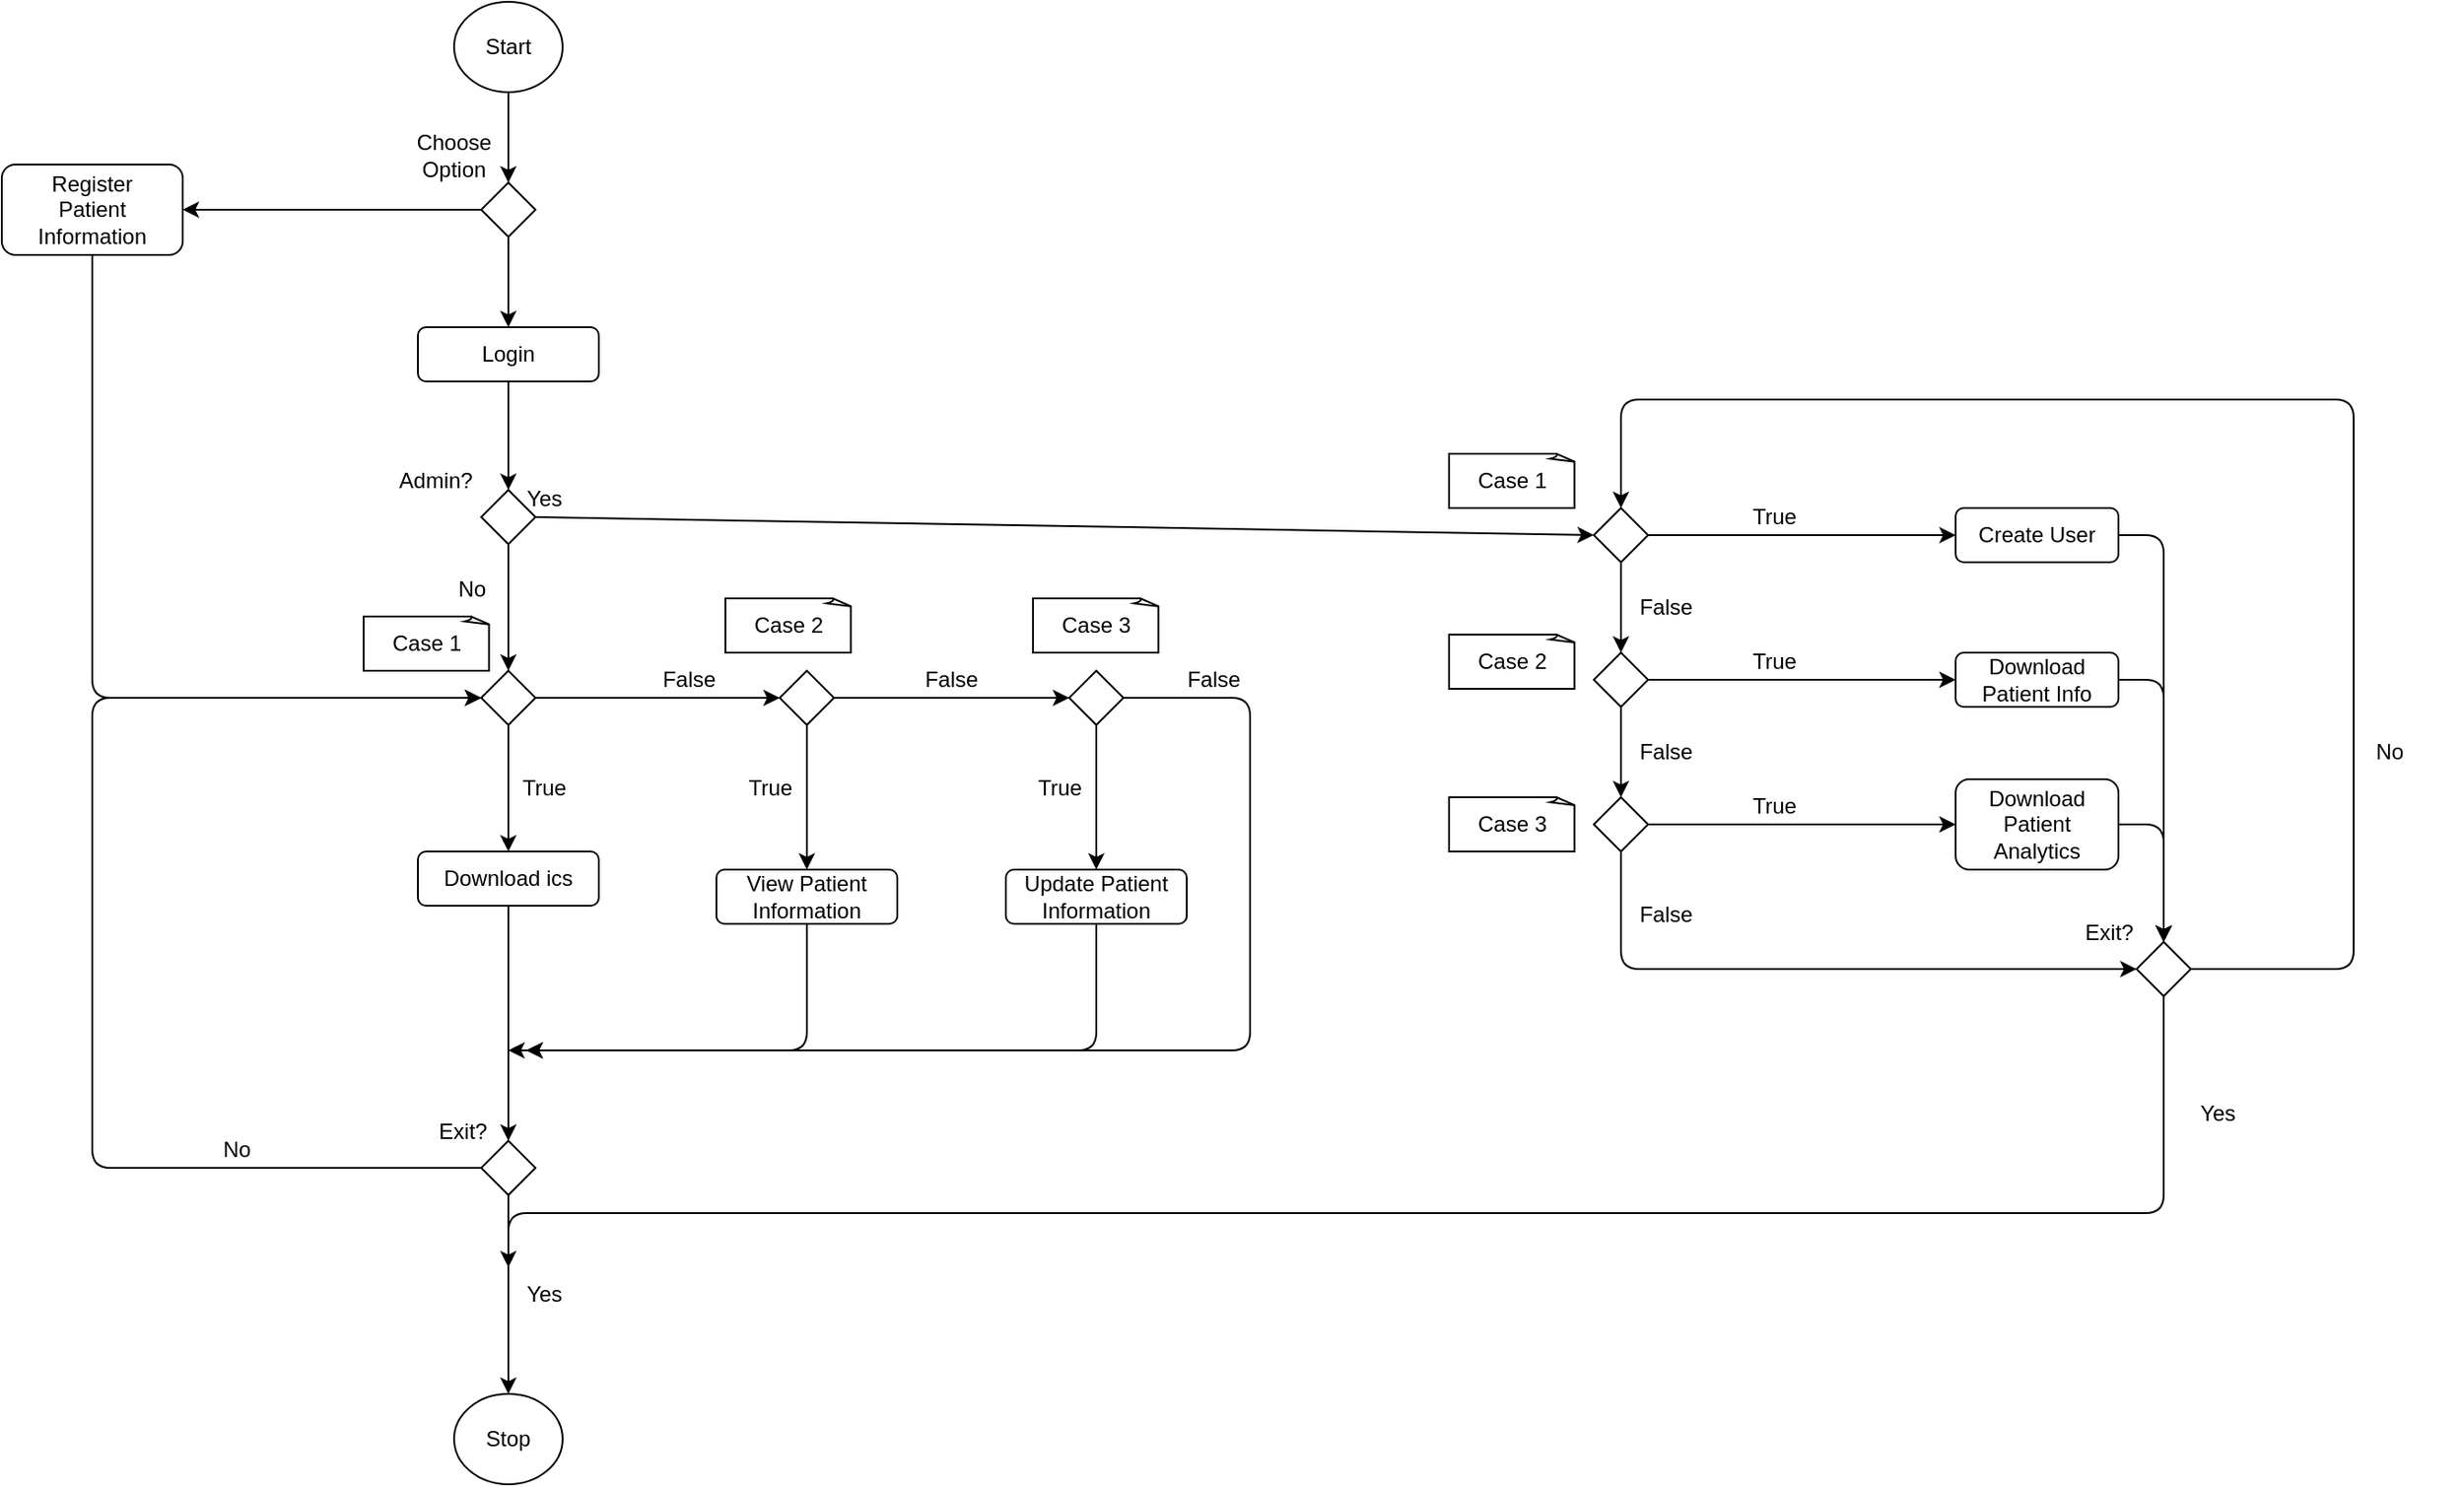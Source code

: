 <mxfile>
    <diagram id="5ADV3Nt3Yf_c5sIbEpJ-" name="ActivityDiagram">
        <mxGraphModel dx="1139" dy="719" grid="1" gridSize="10" guides="1" tooltips="1" connect="1" arrows="1" fold="1" page="1" pageScale="1" pageWidth="850" pageHeight="1100" math="0" shadow="0">
            <root>
                <mxCell id="0"/>
                <mxCell id="1" parent="0"/>
                <mxCell id="SUqyX6ZWO_V6x3E6NFx7-1" value="Start" style="ellipse;whiteSpace=wrap;html=1;" parent="1" vertex="1">
                    <mxGeometry x="340" y="140" width="60" height="50" as="geometry"/>
                </mxCell>
                <mxCell id="SUqyX6ZWO_V6x3E6NFx7-2" value="Login" style="rounded=1;whiteSpace=wrap;html=1;" parent="1" vertex="1">
                    <mxGeometry x="320" y="320" width="100" height="30" as="geometry"/>
                </mxCell>
                <mxCell id="SUqyX6ZWO_V6x3E6NFx7-3" value="" style="endArrow=classic;html=1;exitX=0.5;exitY=1;exitDx=0;exitDy=0;entryX=0.5;entryY=0;entryDx=0;entryDy=0;" parent="1" source="SUqyX6ZWO_V6x3E6NFx7-1" target="SUqyX6ZWO_V6x3E6NFx7-12" edge="1">
                    <mxGeometry width="50" height="50" relative="1" as="geometry">
                        <mxPoint x="350" y="350" as="sourcePoint"/>
                        <mxPoint x="240" y="240" as="targetPoint"/>
                    </mxGeometry>
                </mxCell>
                <mxCell id="SUqyX6ZWO_V6x3E6NFx7-4" value="" style="rhombus;whiteSpace=wrap;html=1;" parent="1" vertex="1">
                    <mxGeometry x="355" y="410" width="30" height="30" as="geometry"/>
                </mxCell>
                <mxCell id="SUqyX6ZWO_V6x3E6NFx7-5" value="" style="endArrow=classic;html=1;exitX=0.5;exitY=1;exitDx=0;exitDy=0;entryX=0.5;entryY=0;entryDx=0;entryDy=0;" parent="1" source="SUqyX6ZWO_V6x3E6NFx7-2" target="SUqyX6ZWO_V6x3E6NFx7-4" edge="1">
                    <mxGeometry width="50" height="50" relative="1" as="geometry">
                        <mxPoint x="160" y="560" as="sourcePoint"/>
                        <mxPoint x="210" y="510" as="targetPoint"/>
                    </mxGeometry>
                </mxCell>
                <mxCell id="SUqyX6ZWO_V6x3E6NFx7-6" value="" style="rhombus;whiteSpace=wrap;html=1;" parent="1" vertex="1">
                    <mxGeometry x="970" y="420" width="30" height="30" as="geometry"/>
                </mxCell>
                <mxCell id="SUqyX6ZWO_V6x3E6NFx7-7" value="Admin?" style="text;html=1;strokeColor=none;fillColor=none;align=center;verticalAlign=middle;whiteSpace=wrap;rounded=0;" parent="1" vertex="1">
                    <mxGeometry x="300" y="390" width="60" height="30" as="geometry"/>
                </mxCell>
                <mxCell id="SUqyX6ZWO_V6x3E6NFx7-8" value="" style="endArrow=classic;html=1;exitX=1;exitY=0.5;exitDx=0;exitDy=0;entryX=0;entryY=0.5;entryDx=0;entryDy=0;" parent="1" source="SUqyX6ZWO_V6x3E6NFx7-4" target="SUqyX6ZWO_V6x3E6NFx7-6" edge="1">
                    <mxGeometry width="50" height="50" relative="1" as="geometry">
                        <mxPoint x="510" y="290" as="sourcePoint"/>
                        <mxPoint x="580" y="420" as="targetPoint"/>
                    </mxGeometry>
                </mxCell>
                <mxCell id="SUqyX6ZWO_V6x3E6NFx7-9" value="Yes" style="text;html=1;strokeColor=none;fillColor=none;align=center;verticalAlign=middle;whiteSpace=wrap;rounded=0;" parent="1" vertex="1">
                    <mxGeometry x="360" y="400" width="60" height="30" as="geometry"/>
                </mxCell>
                <mxCell id="SUqyX6ZWO_V6x3E6NFx7-10" value="" style="endArrow=classic;html=1;exitX=0;exitY=0.5;exitDx=0;exitDy=0;entryX=1;entryY=0.5;entryDx=0;entryDy=0;" parent="1" source="SUqyX6ZWO_V6x3E6NFx7-12" target="SUqyX6ZWO_V6x3E6NFx7-15" edge="1">
                    <mxGeometry width="50" height="50" relative="1" as="geometry">
                        <mxPoint x="210" y="290" as="sourcePoint"/>
                        <mxPoint x="200" y="340" as="targetPoint"/>
                    </mxGeometry>
                </mxCell>
                <mxCell id="SUqyX6ZWO_V6x3E6NFx7-12" value="" style="rhombus;whiteSpace=wrap;html=1;" parent="1" vertex="1">
                    <mxGeometry x="355" y="240" width="30" height="30" as="geometry"/>
                </mxCell>
                <mxCell id="SUqyX6ZWO_V6x3E6NFx7-13" value="Choose Option" style="text;html=1;strokeColor=none;fillColor=none;align=center;verticalAlign=middle;whiteSpace=wrap;rounded=0;" parent="1" vertex="1">
                    <mxGeometry x="300" y="210" width="80" height="30" as="geometry"/>
                </mxCell>
                <mxCell id="SUqyX6ZWO_V6x3E6NFx7-15" value="Register&lt;br&gt;Patient&lt;br&gt;Information" style="rounded=1;whiteSpace=wrap;html=1;" parent="1" vertex="1">
                    <mxGeometry x="90" y="230" width="100" height="50" as="geometry"/>
                </mxCell>
                <mxCell id="SUqyX6ZWO_V6x3E6NFx7-17" value="" style="endArrow=classic;html=1;exitX=0.5;exitY=1;exitDx=0;exitDy=0;" parent="1" source="SUqyX6ZWO_V6x3E6NFx7-4" edge="1">
                    <mxGeometry width="50" height="50" relative="1" as="geometry">
                        <mxPoint x="310" y="370" as="sourcePoint"/>
                        <mxPoint x="370" y="510" as="targetPoint"/>
                    </mxGeometry>
                </mxCell>
                <mxCell id="SUqyX6ZWO_V6x3E6NFx7-18" value="No" style="text;html=1;strokeColor=none;fillColor=none;align=center;verticalAlign=middle;whiteSpace=wrap;rounded=0;" parent="1" vertex="1">
                    <mxGeometry x="310" y="450" width="80" height="30" as="geometry"/>
                </mxCell>
                <mxCell id="SUqyX6ZWO_V6x3E6NFx7-20" value="" style="rhombus;whiteSpace=wrap;html=1;" parent="1" vertex="1">
                    <mxGeometry x="355" y="510" width="30" height="30" as="geometry"/>
                </mxCell>
                <mxCell id="SUqyX6ZWO_V6x3E6NFx7-23" value="" style="endArrow=classic;html=1;exitX=0.5;exitY=1;exitDx=0;exitDy=0;entryX=0.5;entryY=0;entryDx=0;entryDy=0;" parent="1" source="20" edge="1" target="SUqyX6ZWO_V6x3E6NFx7-30">
                    <mxGeometry width="50" height="50" relative="1" as="geometry">
                        <mxPoint x="180" y="540" as="sourcePoint"/>
                        <mxPoint x="260" y="650" as="targetPoint"/>
                    </mxGeometry>
                </mxCell>
                <mxCell id="SUqyX6ZWO_V6x3E6NFx7-24" value="" style="endArrow=classic;html=1;exitX=0.5;exitY=1;exitDx=0;exitDy=0;edgeStyle=orthogonalEdgeStyle;entryX=0;entryY=0.5;entryDx=0;entryDy=0;" parent="1" source="SUqyX6ZWO_V6x3E6NFx7-15" target="SUqyX6ZWO_V6x3E6NFx7-20" edge="1">
                    <mxGeometry width="50" height="50" relative="1" as="geometry">
                        <mxPoint x="180" y="580" as="sourcePoint"/>
                        <mxPoint x="140" y="530" as="targetPoint"/>
                    </mxGeometry>
                </mxCell>
                <mxCell id="SUqyX6ZWO_V6x3E6NFx7-26" value="" style="endArrow=classic;html=1;exitX=0.5;exitY=1;exitDx=0;exitDy=0;" parent="1" source="SUqyX6ZWO_V6x3E6NFx7-20" edge="1">
                    <mxGeometry width="50" height="50" relative="1" as="geometry">
                        <mxPoint x="360" y="630" as="sourcePoint"/>
                        <mxPoint x="370" y="610" as="targetPoint"/>
                    </mxGeometry>
                </mxCell>
                <mxCell id="SUqyX6ZWO_V6x3E6NFx7-27" value="" style="endArrow=classic;html=1;exitX=1;exitY=0.5;exitDx=0;exitDy=0;entryX=0;entryY=0.5;entryDx=0;entryDy=0;" parent="1" source="SUqyX6ZWO_V6x3E6NFx7-20" target="20" edge="1">
                    <mxGeometry width="50" height="50" relative="1" as="geometry">
                        <mxPoint x="480" y="630" as="sourcePoint"/>
                        <mxPoint x="490" y="640" as="targetPoint"/>
                    </mxGeometry>
                </mxCell>
                <mxCell id="SUqyX6ZWO_V6x3E6NFx7-28" value="Download ics" style="rounded=1;whiteSpace=wrap;html=1;" parent="1" vertex="1">
                    <mxGeometry x="320" y="610" width="100" height="30" as="geometry"/>
                </mxCell>
                <mxCell id="SUqyX6ZWO_V6x3E6NFx7-30" value="View Patient Information" style="rounded=1;whiteSpace=wrap;html=1;" parent="1" vertex="1">
                    <mxGeometry x="485" y="620" width="100" height="30" as="geometry"/>
                </mxCell>
                <mxCell id="SUqyX6ZWO_V6x3E6NFx7-31" value="Update Patient Information" style="rounded=1;whiteSpace=wrap;html=1;" parent="1" vertex="1">
                    <mxGeometry x="645" y="620" width="100" height="30" as="geometry"/>
                </mxCell>
                <mxCell id="SUqyX6ZWO_V6x3E6NFx7-32" value="" style="rhombus;whiteSpace=wrap;html=1;" parent="1" vertex="1">
                    <mxGeometry x="355" y="770" width="30" height="30" as="geometry"/>
                </mxCell>
                <mxCell id="SUqyX6ZWO_V6x3E6NFx7-37" value="" style="endArrow=classic;html=1;exitX=0.5;exitY=1;exitDx=0;exitDy=0;entryX=0.5;entryY=0;entryDx=0;entryDy=0;" parent="1" source="SUqyX6ZWO_V6x3E6NFx7-28" edge="1" target="SUqyX6ZWO_V6x3E6NFx7-32">
                    <mxGeometry width="50" height="50" relative="1" as="geometry">
                        <mxPoint x="290" y="840" as="sourcePoint"/>
                        <mxPoint x="470" y="740" as="targetPoint"/>
                    </mxGeometry>
                </mxCell>
                <mxCell id="SUqyX6ZWO_V6x3E6NFx7-38" value="" style="endArrow=classic;html=1;exitX=0.5;exitY=1;exitDx=0;exitDy=0;entryX=0.5;entryY=0;entryDx=0;entryDy=0;" parent="1" source="21" edge="1" target="SUqyX6ZWO_V6x3E6NFx7-31">
                    <mxGeometry width="50" height="50" relative="1" as="geometry">
                        <mxPoint x="410" y="790" as="sourcePoint"/>
                        <mxPoint x="370" y="750" as="targetPoint"/>
                    </mxGeometry>
                </mxCell>
                <mxCell id="SUqyX6ZWO_V6x3E6NFx7-39" value="Exit?" style="text;html=1;strokeColor=none;fillColor=none;align=center;verticalAlign=middle;whiteSpace=wrap;rounded=0;" parent="1" vertex="1">
                    <mxGeometry x="290" y="750" width="110" height="30" as="geometry"/>
                </mxCell>
                <mxCell id="SUqyX6ZWO_V6x3E6NFx7-41" value="" style="endArrow=classic;html=1;exitX=0.5;exitY=1;exitDx=0;exitDy=0;entryX=0.5;entryY=0;entryDx=0;entryDy=0;" parent="1" source="SUqyX6ZWO_V6x3E6NFx7-32" edge="1">
                    <mxGeometry width="50" height="50" relative="1" as="geometry">
                        <mxPoint x="250" y="940" as="sourcePoint"/>
                        <mxPoint x="370" y="910" as="targetPoint"/>
                    </mxGeometry>
                </mxCell>
                <mxCell id="SUqyX6ZWO_V6x3E6NFx7-42" value="Yes" style="text;html=1;strokeColor=none;fillColor=none;align=center;verticalAlign=middle;whiteSpace=wrap;rounded=0;" parent="1" vertex="1">
                    <mxGeometry x="360" y="840" width="60" height="30" as="geometry"/>
                </mxCell>
                <mxCell id="SUqyX6ZWO_V6x3E6NFx7-43" value="" style="endArrow=classic;html=1;exitX=0;exitY=0.5;exitDx=0;exitDy=0;edgeStyle=orthogonalEdgeStyle;entryX=0;entryY=0.5;entryDx=0;entryDy=0;" parent="1" source="SUqyX6ZWO_V6x3E6NFx7-32" target="SUqyX6ZWO_V6x3E6NFx7-20" edge="1">
                    <mxGeometry width="50" height="50" relative="1" as="geometry">
                        <mxPoint x="230" y="780" as="sourcePoint"/>
                        <mxPoint x="180" y="530" as="targetPoint"/>
                        <Array as="points">
                            <mxPoint x="140" y="785"/>
                            <mxPoint x="140" y="525"/>
                        </Array>
                    </mxGeometry>
                </mxCell>
                <mxCell id="SUqyX6ZWO_V6x3E6NFx7-44" value="No" style="text;html=1;strokeColor=none;fillColor=none;align=center;verticalAlign=middle;whiteSpace=wrap;rounded=0;" parent="1" vertex="1">
                    <mxGeometry x="190" y="760" width="60" height="30" as="geometry"/>
                </mxCell>
                <mxCell id="SUqyX6ZWO_V6x3E6NFx7-45" value="" style="endArrow=classic;html=1;exitX=1;exitY=0.5;exitDx=0;exitDy=0;entryX=0;entryY=0.5;entryDx=0;entryDy=0;" parent="1" source="SUqyX6ZWO_V6x3E6NFx7-6" target="SUqyX6ZWO_V6x3E6NFx7-49" edge="1">
                    <mxGeometry width="50" height="50" relative="1" as="geometry">
                        <mxPoint x="740" y="490" as="sourcePoint"/>
                        <mxPoint x="830" y="450" as="targetPoint"/>
                    </mxGeometry>
                </mxCell>
                <mxCell id="SUqyX6ZWO_V6x3E6NFx7-46" value="" style="endArrow=classic;html=1;entryX=0;entryY=0.5;entryDx=0;entryDy=0;exitX=1;exitY=0.5;exitDx=0;exitDy=0;" parent="1" source="2" edge="1" target="SUqyX6ZWO_V6x3E6NFx7-51">
                    <mxGeometry width="50" height="50" relative="1" as="geometry">
                        <mxPoint x="760" y="520" as="sourcePoint"/>
                        <mxPoint x="830" y="515" as="targetPoint"/>
                    </mxGeometry>
                </mxCell>
                <mxCell id="SUqyX6ZWO_V6x3E6NFx7-47" value="" style="endArrow=classic;html=1;entryX=0;entryY=0.5;entryDx=0;entryDy=0;exitX=1;exitY=0.5;exitDx=0;exitDy=0;" parent="1" source="4" target="SUqyX6ZWO_V6x3E6NFx7-52" edge="1">
                    <mxGeometry width="50" height="50" relative="1" as="geometry">
                        <mxPoint x="780" y="590" as="sourcePoint"/>
                        <mxPoint x="820" y="580" as="targetPoint"/>
                    </mxGeometry>
                </mxCell>
                <mxCell id="SUqyX6ZWO_V6x3E6NFx7-49" value="Create User" style="rounded=1;whiteSpace=wrap;html=1;" parent="1" vertex="1">
                    <mxGeometry x="1170" y="420" width="90" height="30" as="geometry"/>
                </mxCell>
                <mxCell id="SUqyX6ZWO_V6x3E6NFx7-51" value="Download Patient Info" style="rounded=1;whiteSpace=wrap;html=1;" parent="1" vertex="1">
                    <mxGeometry x="1170" y="500" width="90" height="30" as="geometry"/>
                </mxCell>
                <mxCell id="SUqyX6ZWO_V6x3E6NFx7-52" value="Download Patient Analytics" style="rounded=1;whiteSpace=wrap;html=1;" parent="1" vertex="1">
                    <mxGeometry x="1170" y="570" width="90" height="50" as="geometry"/>
                </mxCell>
                <mxCell id="SUqyX6ZWO_V6x3E6NFx7-54" value="" style="rhombus;whiteSpace=wrap;html=1;" parent="1" vertex="1">
                    <mxGeometry x="1270" y="660" width="30" height="30" as="geometry"/>
                </mxCell>
                <mxCell id="SUqyX6ZWO_V6x3E6NFx7-55" value="" style="endArrow=classic;html=1;exitX=1;exitY=0.5;exitDx=0;exitDy=0;entryX=0.5;entryY=0;entryDx=0;entryDy=0;edgeStyle=orthogonalEdgeStyle;" parent="1" source="SUqyX6ZWO_V6x3E6NFx7-49" target="SUqyX6ZWO_V6x3E6NFx7-54" edge="1">
                    <mxGeometry width="50" height="50" relative="1" as="geometry">
                        <mxPoint x="1200" y="730" as="sourcePoint"/>
                        <mxPoint x="1250" y="680" as="targetPoint"/>
                    </mxGeometry>
                </mxCell>
                <mxCell id="SUqyX6ZWO_V6x3E6NFx7-56" value="" style="endArrow=classic;html=1;exitX=1;exitY=0.5;exitDx=0;exitDy=0;entryX=0.5;entryY=0;entryDx=0;entryDy=0;edgeStyle=orthogonalEdgeStyle;" parent="1" source="SUqyX6ZWO_V6x3E6NFx7-51" target="SUqyX6ZWO_V6x3E6NFx7-54" edge="1">
                    <mxGeometry width="50" height="50" relative="1" as="geometry">
                        <mxPoint x="1130" y="770" as="sourcePoint"/>
                        <mxPoint x="1180" y="720" as="targetPoint"/>
                    </mxGeometry>
                </mxCell>
                <mxCell id="SUqyX6ZWO_V6x3E6NFx7-57" value="" style="endArrow=classic;html=1;exitX=1;exitY=0.5;exitDx=0;exitDy=0;entryX=0.5;entryY=0;entryDx=0;entryDy=0;edgeStyle=orthogonalEdgeStyle;" parent="1" source="SUqyX6ZWO_V6x3E6NFx7-52" target="SUqyX6ZWO_V6x3E6NFx7-54" edge="1">
                    <mxGeometry width="50" height="50" relative="1" as="geometry">
                        <mxPoint x="1240" y="770" as="sourcePoint"/>
                        <mxPoint x="1290" y="720" as="targetPoint"/>
                    </mxGeometry>
                </mxCell>
                <mxCell id="SUqyX6ZWO_V6x3E6NFx7-58" value="Exit?" style="text;html=1;strokeColor=none;fillColor=none;align=center;verticalAlign=middle;whiteSpace=wrap;rounded=0;" parent="1" vertex="1">
                    <mxGeometry x="1200" y="640" width="110" height="30" as="geometry"/>
                </mxCell>
                <mxCell id="SUqyX6ZWO_V6x3E6NFx7-59" value="" style="endArrow=classic;html=1;exitX=0.5;exitY=1;exitDx=0;exitDy=0;edgeStyle=orthogonalEdgeStyle;" parent="1" source="SUqyX6ZWO_V6x3E6NFx7-54" edge="1">
                    <mxGeometry width="50" height="50" relative="1" as="geometry">
                        <mxPoint x="570" y="660" as="sourcePoint"/>
                        <mxPoint x="370" y="840" as="targetPoint"/>
                        <Array as="points">
                            <mxPoint x="1285" y="810"/>
                            <mxPoint x="370" y="810"/>
                        </Array>
                    </mxGeometry>
                </mxCell>
                <mxCell id="SUqyX6ZWO_V6x3E6NFx7-60" value="Yes" style="text;html=1;strokeColor=none;fillColor=none;align=center;verticalAlign=middle;whiteSpace=wrap;rounded=0;" parent="1" vertex="1">
                    <mxGeometry x="1260" y="740" width="110" height="30" as="geometry"/>
                </mxCell>
                <mxCell id="SUqyX6ZWO_V6x3E6NFx7-61" value="" style="endArrow=classic;html=1;edgeStyle=orthogonalEdgeStyle;entryX=0.5;entryY=0;entryDx=0;entryDy=0;startArrow=none;exitX=1;exitY=0.5;exitDx=0;exitDy=0;" parent="1" source="SUqyX6ZWO_V6x3E6NFx7-54" target="SUqyX6ZWO_V6x3E6NFx7-6" edge="1">
                    <mxGeometry width="50" height="50" relative="1" as="geometry">
                        <mxPoint x="1360" y="620" as="sourcePoint"/>
                        <mxPoint x="810" y="350" as="targetPoint"/>
                        <Array as="points">
                            <mxPoint x="1390" y="675"/>
                            <mxPoint x="1390" y="360"/>
                            <mxPoint x="985" y="360"/>
                        </Array>
                    </mxGeometry>
                </mxCell>
                <mxCell id="SUqyX6ZWO_V6x3E6NFx7-62" value="No" style="text;html=1;strokeColor=none;fillColor=none;align=center;verticalAlign=middle;whiteSpace=wrap;rounded=0;" parent="1" vertex="1">
                    <mxGeometry x="1370" y="540" width="80" height="30" as="geometry"/>
                </mxCell>
                <mxCell id="SUqyX6ZWO_V6x3E6NFx7-63" value="Stop" style="ellipse;whiteSpace=wrap;html=1;" parent="1" vertex="1">
                    <mxGeometry x="340" y="910" width="60" height="50" as="geometry"/>
                </mxCell>
                <mxCell id="SUqyX6ZWO_V6x3E6NFx7-68" value="" style="endArrow=classic;html=1;exitX=0.5;exitY=1;exitDx=0;exitDy=0;entryX=0.5;entryY=0;entryDx=0;entryDy=0;" parent="1" source="SUqyX6ZWO_V6x3E6NFx7-12" target="SUqyX6ZWO_V6x3E6NFx7-2" edge="1">
                    <mxGeometry width="50" height="50" relative="1" as="geometry">
                        <mxPoint x="480" y="210" as="sourcePoint"/>
                        <mxPoint x="530" y="160" as="targetPoint"/>
                    </mxGeometry>
                </mxCell>
                <mxCell id="2" value="" style="rhombus;whiteSpace=wrap;html=1;" vertex="1" parent="1">
                    <mxGeometry x="970" y="500" width="30" height="30" as="geometry"/>
                </mxCell>
                <mxCell id="4" value="" style="rhombus;whiteSpace=wrap;html=1;" vertex="1" parent="1">
                    <mxGeometry x="970" y="580" width="30" height="30" as="geometry"/>
                </mxCell>
                <mxCell id="5" value="" style="endArrow=classic;html=1;entryX=0.5;entryY=0;entryDx=0;entryDy=0;exitX=0.5;exitY=1;exitDx=0;exitDy=0;" edge="1" parent="1" source="SUqyX6ZWO_V6x3E6NFx7-6" target="2">
                    <mxGeometry width="50" height="50" relative="1" as="geometry">
                        <mxPoint x="910" y="360" as="sourcePoint"/>
                        <mxPoint x="960" y="310" as="targetPoint"/>
                    </mxGeometry>
                </mxCell>
                <mxCell id="6" value="" style="endArrow=classic;html=1;entryX=0.5;entryY=0;entryDx=0;entryDy=0;exitX=0.5;exitY=1;exitDx=0;exitDy=0;" edge="1" parent="1" source="2" target="4">
                    <mxGeometry width="50" height="50" relative="1" as="geometry">
                        <mxPoint x="930" y="380" as="sourcePoint"/>
                        <mxPoint x="980" y="330" as="targetPoint"/>
                    </mxGeometry>
                </mxCell>
                <mxCell id="8" value="Case 1" style="whiteSpace=wrap;html=1;shape=mxgraph.basic.document" vertex="1" parent="1">
                    <mxGeometry x="890" y="390" width="70" height="30" as="geometry"/>
                </mxCell>
                <mxCell id="9" value="Case 2" style="whiteSpace=wrap;html=1;shape=mxgraph.basic.document" vertex="1" parent="1">
                    <mxGeometry x="890" y="490" width="70" height="30" as="geometry"/>
                </mxCell>
                <mxCell id="10" value="Case 3" style="whiteSpace=wrap;html=1;shape=mxgraph.basic.document" vertex="1" parent="1">
                    <mxGeometry x="890" y="580" width="70" height="30" as="geometry"/>
                </mxCell>
                <mxCell id="13" value="True" style="text;html=1;strokeColor=none;fillColor=none;align=center;verticalAlign=middle;whiteSpace=wrap;rounded=0;" vertex="1" parent="1">
                    <mxGeometry x="1040" y="410" width="60" height="30" as="geometry"/>
                </mxCell>
                <mxCell id="14" value="False" style="text;html=1;strokeColor=none;fillColor=none;align=center;verticalAlign=middle;whiteSpace=wrap;rounded=0;" vertex="1" parent="1">
                    <mxGeometry x="980" y="460" width="60" height="30" as="geometry"/>
                </mxCell>
                <mxCell id="15" value="True" style="text;html=1;strokeColor=none;fillColor=none;align=center;verticalAlign=middle;whiteSpace=wrap;rounded=0;" vertex="1" parent="1">
                    <mxGeometry x="1040" y="570" width="60" height="30" as="geometry"/>
                </mxCell>
                <mxCell id="16" value="True" style="text;html=1;strokeColor=none;fillColor=none;align=center;verticalAlign=middle;whiteSpace=wrap;rounded=0;" vertex="1" parent="1">
                    <mxGeometry x="1040" y="490" width="60" height="30" as="geometry"/>
                </mxCell>
                <mxCell id="17" value="False" style="text;html=1;strokeColor=none;fillColor=none;align=center;verticalAlign=middle;whiteSpace=wrap;rounded=0;" vertex="1" parent="1">
                    <mxGeometry x="980" y="540" width="60" height="30" as="geometry"/>
                </mxCell>
                <mxCell id="20" value="" style="rhombus;whiteSpace=wrap;html=1;" vertex="1" parent="1">
                    <mxGeometry x="520" y="510" width="30" height="30" as="geometry"/>
                </mxCell>
                <mxCell id="21" value="" style="rhombus;whiteSpace=wrap;html=1;" vertex="1" parent="1">
                    <mxGeometry x="680" y="510" width="30" height="30" as="geometry"/>
                </mxCell>
                <mxCell id="22" value="" style="endArrow=classic;html=1;exitX=1;exitY=0.5;exitDx=0;exitDy=0;entryX=0;entryY=0.5;entryDx=0;entryDy=0;" edge="1" parent="1" source="20" target="21">
                    <mxGeometry width="50" height="50" relative="1" as="geometry">
                        <mxPoint x="600" y="520" as="sourcePoint"/>
                        <mxPoint x="650" y="470" as="targetPoint"/>
                    </mxGeometry>
                </mxCell>
                <mxCell id="23" value="True" style="text;html=1;strokeColor=none;fillColor=none;align=center;verticalAlign=middle;whiteSpace=wrap;rounded=0;" vertex="1" parent="1">
                    <mxGeometry x="360" y="560" width="60" height="30" as="geometry"/>
                </mxCell>
                <mxCell id="24" value="True" style="text;html=1;strokeColor=none;fillColor=none;align=center;verticalAlign=middle;whiteSpace=wrap;rounded=0;" vertex="1" parent="1">
                    <mxGeometry x="485" y="560" width="60" height="30" as="geometry"/>
                </mxCell>
                <mxCell id="25" value="True" style="text;html=1;strokeColor=none;fillColor=none;align=center;verticalAlign=middle;whiteSpace=wrap;rounded=0;" vertex="1" parent="1">
                    <mxGeometry x="645" y="560" width="60" height="30" as="geometry"/>
                </mxCell>
                <mxCell id="26" value="False" style="text;html=1;strokeColor=none;fillColor=none;align=center;verticalAlign=middle;whiteSpace=wrap;rounded=0;" vertex="1" parent="1">
                    <mxGeometry x="440" y="500" width="60" height="30" as="geometry"/>
                </mxCell>
                <mxCell id="27" value="False" style="text;html=1;strokeColor=none;fillColor=none;align=center;verticalAlign=middle;whiteSpace=wrap;rounded=0;" vertex="1" parent="1">
                    <mxGeometry x="585" y="500" width="60" height="30" as="geometry"/>
                </mxCell>
                <mxCell id="28" value="Case 1" style="whiteSpace=wrap;html=1;shape=mxgraph.basic.document" vertex="1" parent="1">
                    <mxGeometry x="290" y="480" width="70" height="30" as="geometry"/>
                </mxCell>
                <mxCell id="29" value="Case 2" style="whiteSpace=wrap;html=1;shape=mxgraph.basic.document" vertex="1" parent="1">
                    <mxGeometry x="490" y="470" width="70" height="30" as="geometry"/>
                </mxCell>
                <mxCell id="30" value="Case 3" style="whiteSpace=wrap;html=1;shape=mxgraph.basic.document" vertex="1" parent="1">
                    <mxGeometry x="660" y="470" width="70" height="30" as="geometry"/>
                </mxCell>
                <mxCell id="31" value="" style="endArrow=classic;html=1;exitX=1;exitY=0.5;exitDx=0;exitDy=0;edgeStyle=orthogonalEdgeStyle;" edge="1" parent="1" source="21">
                    <mxGeometry width="50" height="50" relative="1" as="geometry">
                        <mxPoint x="720" y="720" as="sourcePoint"/>
                        <mxPoint x="370" y="720" as="targetPoint"/>
                        <Array as="points">
                            <mxPoint x="780" y="525"/>
                            <mxPoint x="780" y="720"/>
                        </Array>
                    </mxGeometry>
                </mxCell>
                <mxCell id="32" value="" style="endArrow=classic;html=1;exitX=0.5;exitY=1;exitDx=0;exitDy=0;edgeStyle=orthogonalEdgeStyle;" edge="1" parent="1" source="SUqyX6ZWO_V6x3E6NFx7-30">
                    <mxGeometry width="50" height="50" relative="1" as="geometry">
                        <mxPoint x="550" y="710" as="sourcePoint"/>
                        <mxPoint x="380" y="720" as="targetPoint"/>
                        <Array as="points">
                            <mxPoint x="535" y="720"/>
                        </Array>
                    </mxGeometry>
                </mxCell>
                <mxCell id="33" value="" style="endArrow=classic;html=1;exitX=0.5;exitY=1;exitDx=0;exitDy=0;edgeStyle=orthogonalEdgeStyle;" edge="1" parent="1" source="SUqyX6ZWO_V6x3E6NFx7-31">
                    <mxGeometry width="50" height="50" relative="1" as="geometry">
                        <mxPoint x="560" y="720" as="sourcePoint"/>
                        <mxPoint x="380" y="720" as="targetPoint"/>
                        <Array as="points">
                            <mxPoint x="695" y="720"/>
                        </Array>
                    </mxGeometry>
                </mxCell>
                <mxCell id="34" value="False" style="text;html=1;strokeColor=none;fillColor=none;align=center;verticalAlign=middle;whiteSpace=wrap;rounded=0;" vertex="1" parent="1">
                    <mxGeometry x="730" y="500" width="60" height="30" as="geometry"/>
                </mxCell>
                <mxCell id="36" value="" style="endArrow=classic;html=1;exitX=0.5;exitY=1;exitDx=0;exitDy=0;entryX=0;entryY=0.5;entryDx=0;entryDy=0;edgeStyle=orthogonalEdgeStyle;" edge="1" parent="1" source="4" target="SUqyX6ZWO_V6x3E6NFx7-54">
                    <mxGeometry width="50" height="50" relative="1" as="geometry">
                        <mxPoint x="1070" y="690" as="sourcePoint"/>
                        <mxPoint x="1120" y="640" as="targetPoint"/>
                    </mxGeometry>
                </mxCell>
                <mxCell id="37" value="False" style="text;html=1;strokeColor=none;fillColor=none;align=center;verticalAlign=middle;whiteSpace=wrap;rounded=0;" vertex="1" parent="1">
                    <mxGeometry x="980" y="630" width="60" height="30" as="geometry"/>
                </mxCell>
            </root>
        </mxGraphModel>
    </diagram>
</mxfile>